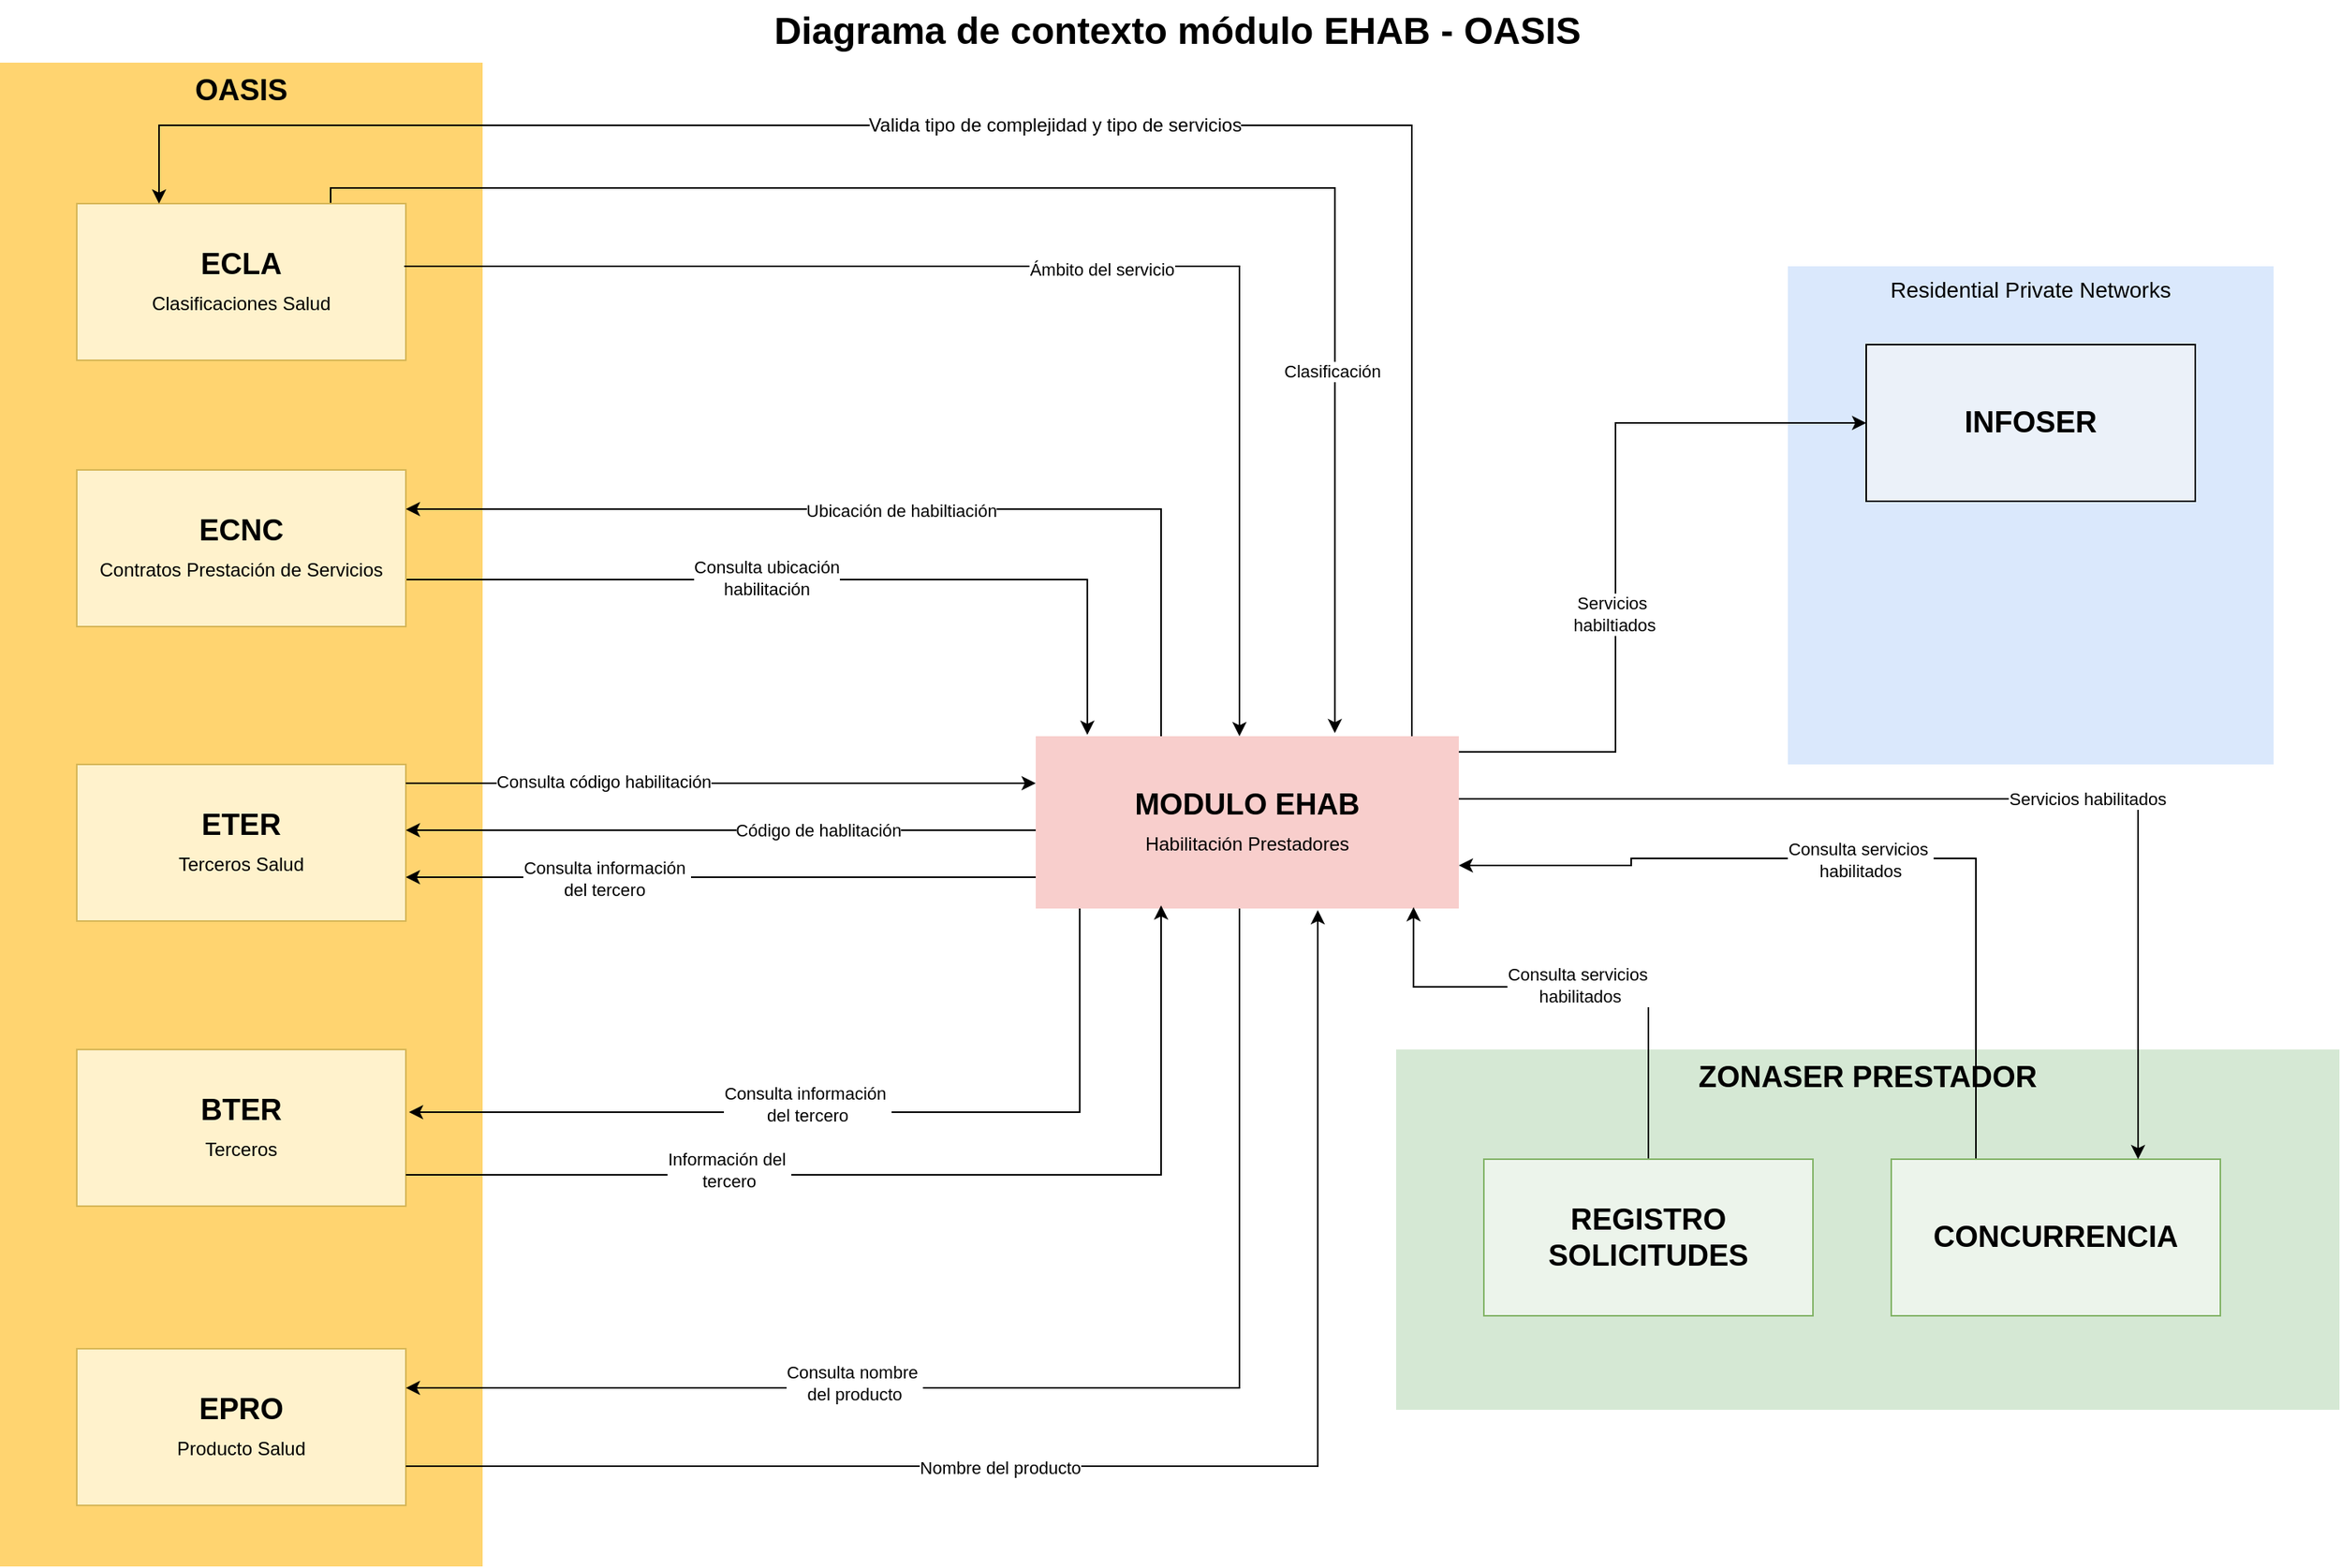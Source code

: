 <mxfile version="26.1.0">
  <diagram name="Page-1" id="e3a06f82-3646-2815-327d-82caf3d4e204">
    <mxGraphModel dx="1434" dy="746" grid="1" gridSize="10" guides="1" tooltips="1" connect="1" arrows="1" fold="1" page="1" pageScale="1.5" pageWidth="1169" pageHeight="826" background="none" math="0" shadow="0">
      <root>
        <mxCell id="0" style=";html=1;" />
        <mxCell id="1" style=";html=1;" parent="0" />
        <mxCell id="6a7d8f32e03d9370-61" value="MODULO EHAB&lt;div&gt;&lt;font style=&quot;font-weight: normal; font-size: 12px;&quot;&gt;Habilitación Prestadores&lt;/font&gt;&lt;/div&gt;" style="whiteSpace=wrap;html=1;fillColor=#f8cecc;fontSize=19;strokeColor=none;verticalAlign=middle;fontStyle=1" parent="1" vertex="1">
          <mxGeometry x="840" y="480" width="270" height="110" as="geometry" />
        </mxCell>
        <mxCell id="6a7d8f32e03d9370-60" value="ZONASER PRESTADOR" style="whiteSpace=wrap;html=1;fillColor=#d5e8d4;fontSize=19;strokeColor=none;verticalAlign=top;fontStyle=1" parent="1" vertex="1">
          <mxGeometry x="1070" y="680" width="602" height="230" as="geometry" />
        </mxCell>
        <mxCell id="6a7d8f32e03d9370-57" value="&lt;b&gt;OASIS&lt;/b&gt;" style="whiteSpace=wrap;html=1;fillColor=#FFD470;gradientColor=none;fontSize=19;strokeColor=none;verticalAlign=top;" parent="1" vertex="1">
          <mxGeometry x="179" y="50" width="308" height="960" as="geometry" />
        </mxCell>
        <mxCell id="6a7d8f32e03d9370-58" value="Residential Private Networks" style="whiteSpace=wrap;html=1;fillColor=#dae8fc;fontSize=14;strokeColor=none;verticalAlign=top;" parent="1" vertex="1">
          <mxGeometry x="1320" y="180" width="310" height="318" as="geometry" />
        </mxCell>
        <mxCell id="6a7d8f32e03d9370-62" value="Diagrama de contexto módulo EHAB - OASIS" style="text;strokeColor=none;fillColor=none;html=1;fontSize=24;fontStyle=1;verticalAlign=middle;align=center;" parent="1" vertex="1">
          <mxGeometry x="499" y="10" width="861" height="40" as="geometry" />
        </mxCell>
        <mxCell id="-7o_0wjlVXE3UUxIR0NO-4" style="edgeStyle=orthogonalEdgeStyle;rounded=0;orthogonalLoop=1;jettySize=auto;html=1;entryX=0.707;entryY=-0.018;entryDx=0;entryDy=0;entryPerimeter=0;" parent="1" edge="1" target="6a7d8f32e03d9370-61">
          <mxGeometry relative="1" as="geometry">
            <mxPoint x="1027" y="460" as="targetPoint" />
            <Array as="points">
              <mxPoint x="390" y="130" />
              <mxPoint x="1031" y="130" />
            </Array>
            <mxPoint x="390" y="140" as="sourcePoint" />
          </mxGeometry>
        </mxCell>
        <mxCell id="-7o_0wjlVXE3UUxIR0NO-5" value="Clasificación" style="edgeLabel;html=1;align=center;verticalAlign=middle;resizable=0;points=[];" parent="-7o_0wjlVXE3UUxIR0NO-4" vertex="1" connectable="0">
          <mxGeometry x="0.538" y="-2" relative="1" as="geometry">
            <mxPoint as="offset" />
          </mxGeometry>
        </mxCell>
        <mxCell id="-7o_0wjlVXE3UUxIR0NO-1" value="ECLA&lt;div&gt;&lt;font style=&quot;font-size: 12px; font-weight: normal;&quot;&gt;Clasificaciones Salud&lt;/font&gt;&lt;/div&gt;" style="whiteSpace=wrap;html=1;fillColor=#fff2cc;fontSize=19;strokeColor=#d6b656;verticalAlign=middle;fontStyle=1" parent="1" vertex="1">
          <mxGeometry x="228" y="140" width="210" height="100" as="geometry" />
        </mxCell>
        <mxCell id="-7o_0wjlVXE3UUxIR0NO-2" style="edgeStyle=orthogonalEdgeStyle;rounded=0;orthogonalLoop=1;jettySize=auto;html=1;entryX=0.25;entryY=0;entryDx=0;entryDy=0;exitX=0.889;exitY=0;exitDx=0;exitDy=0;exitPerimeter=0;" parent="1" edge="1" target="-7o_0wjlVXE3UUxIR0NO-1" source="6a7d8f32e03d9370-61">
          <mxGeometry relative="1" as="geometry">
            <mxPoint x="1090" y="440" as="sourcePoint" />
            <mxPoint x="430" y="90" as="targetPoint" />
            <Array as="points">
              <mxPoint x="1080" y="90" />
              <mxPoint x="281" y="90" />
            </Array>
          </mxGeometry>
        </mxCell>
        <mxCell id="-7o_0wjlVXE3UUxIR0NO-3" value="Valida tipo de complejidad y tipo de servicios" style="edgeLabel;html=1;align=center;verticalAlign=middle;resizable=0;points=[];fontSize=12;" parent="-7o_0wjlVXE3UUxIR0NO-2" vertex="1" connectable="0">
          <mxGeometry x="-0.002" y="-1" relative="1" as="geometry">
            <mxPoint y="1" as="offset" />
          </mxGeometry>
        </mxCell>
        <mxCell id="BlY4hrDkD569rEbZpt_4-11" style="edgeStyle=orthogonalEdgeStyle;rounded=0;orthogonalLoop=1;jettySize=auto;html=1;entryX=0.122;entryY=-0.008;entryDx=0;entryDy=0;entryPerimeter=0;" edge="1" parent="1" source="-7o_0wjlVXE3UUxIR0NO-6" target="6a7d8f32e03d9370-61">
          <mxGeometry relative="1" as="geometry">
            <mxPoint x="840" y="490" as="targetPoint" />
            <Array as="points">
              <mxPoint x="873" y="380" />
            </Array>
          </mxGeometry>
        </mxCell>
        <mxCell id="BlY4hrDkD569rEbZpt_4-12" value="Consulta ubicación&lt;div&gt;habilitación&lt;/div&gt;" style="edgeLabel;html=1;align=center;verticalAlign=middle;resizable=0;points=[];" vertex="1" connectable="0" parent="BlY4hrDkD569rEbZpt_4-11">
          <mxGeometry x="-0.139" y="1" relative="1" as="geometry">
            <mxPoint as="offset" />
          </mxGeometry>
        </mxCell>
        <mxCell id="-7o_0wjlVXE3UUxIR0NO-6" value="ECNC&lt;div&gt;&lt;font style=&quot;font-size: 12px; font-weight: normal;&quot;&gt;Contratos Prestación de Servicios&lt;/font&gt;&lt;/div&gt;" style="whiteSpace=wrap;html=1;fillColor=#fff2cc;fontSize=19;strokeColor=#d6b656;verticalAlign=middle;fontStyle=1" parent="1" vertex="1">
          <mxGeometry x="228" y="310" width="210" height="100" as="geometry" />
        </mxCell>
        <mxCell id="-7o_0wjlVXE3UUxIR0NO-7" value="ETER&lt;div&gt;&lt;span style=&quot;font-weight: normal;&quot;&gt;&lt;font style=&quot;font-size: 12px;&quot;&gt;T&lt;/font&gt;&lt;/span&gt;&lt;font style=&quot;font-size: 12px; font-weight: normal;&quot;&gt;erceros Salud&lt;/font&gt;&lt;/div&gt;" style="whiteSpace=wrap;html=1;fillColor=#fff2cc;fontSize=19;strokeColor=#d6b656;verticalAlign=middle;fontStyle=1" parent="1" vertex="1">
          <mxGeometry x="228" y="498" width="210" height="100" as="geometry" />
        </mxCell>
        <mxCell id="-7o_0wjlVXE3UUxIR0NO-8" value="BTER&lt;div&gt;&lt;font style=&quot;font-size: 12px; font-weight: normal;&quot;&gt;Terceros&lt;/font&gt;&lt;/div&gt;" style="whiteSpace=wrap;html=1;fillColor=#fff2cc;fontSize=19;strokeColor=#d6b656;verticalAlign=middle;fontStyle=1" parent="1" vertex="1">
          <mxGeometry x="228" y="680" width="210" height="100" as="geometry" />
        </mxCell>
        <mxCell id="-7o_0wjlVXE3UUxIR0NO-16" style="edgeStyle=orthogonalEdgeStyle;rounded=0;orthogonalLoop=1;jettySize=auto;html=1;entryX=0.893;entryY=0.992;entryDx=0;entryDy=0;entryPerimeter=0;" parent="1" source="-7o_0wjlVXE3UUxIR0NO-10" target="6a7d8f32e03d9370-61" edge="1">
          <mxGeometry relative="1" as="geometry">
            <mxPoint x="930" y="560" as="targetPoint" />
            <Array as="points">
              <mxPoint x="1231" y="640" />
              <mxPoint x="1081" y="640" />
            </Array>
          </mxGeometry>
        </mxCell>
        <mxCell id="-7o_0wjlVXE3UUxIR0NO-17" value="Consulta servicios&amp;nbsp;&lt;div&gt;habilitados&lt;/div&gt;" style="edgeLabel;html=1;align=center;verticalAlign=middle;resizable=0;points=[];" parent="-7o_0wjlVXE3UUxIR0NO-16" vertex="1" connectable="0">
          <mxGeometry x="-0.013" y="-1" relative="1" as="geometry">
            <mxPoint x="-1" as="offset" />
          </mxGeometry>
        </mxCell>
        <mxCell id="-7o_0wjlVXE3UUxIR0NO-10" value="REGISTRO SOLICITUDES" style="whiteSpace=wrap;html=1;fillColor=light-dark(#ecf4eb, #1f2f1e);fontSize=19;strokeColor=#82b366;verticalAlign=middle;fontStyle=1" parent="1" vertex="1">
          <mxGeometry x="1126" y="750" width="210" height="100" as="geometry" />
        </mxCell>
        <mxCell id="-7o_0wjlVXE3UUxIR0NO-18" style="edgeStyle=orthogonalEdgeStyle;rounded=0;orthogonalLoop=1;jettySize=auto;html=1;entryX=1;entryY=0.75;entryDx=0;entryDy=0;" parent="1" source="-7o_0wjlVXE3UUxIR0NO-11" target="6a7d8f32e03d9370-61" edge="1">
          <mxGeometry relative="1" as="geometry">
            <mxPoint x="1190" y="590" as="targetPoint" />
            <Array as="points">
              <mxPoint x="1440" y="558" />
              <mxPoint x="1220" y="558" />
            </Array>
          </mxGeometry>
        </mxCell>
        <mxCell id="-7o_0wjlVXE3UUxIR0NO-19" value="Consulta servicios&amp;nbsp;&lt;div&gt;habilitados&lt;/div&gt;" style="edgeLabel;html=1;align=center;verticalAlign=middle;resizable=0;points=[];" parent="-7o_0wjlVXE3UUxIR0NO-18" vertex="1" connectable="0">
          <mxGeometry x="0.008" y="1" relative="1" as="geometry">
            <mxPoint x="-1" as="offset" />
          </mxGeometry>
        </mxCell>
        <mxCell id="-7o_0wjlVXE3UUxIR0NO-11" value="CONCURRENCIA" style="whiteSpace=wrap;html=1;fillColor=light-dark(#ecf4eb, #1f2f1e);fontSize=19;strokeColor=#82b366;verticalAlign=middle;fontStyle=1" parent="1" vertex="1">
          <mxGeometry x="1386" y="750" width="210" height="100" as="geometry" />
        </mxCell>
        <mxCell id="-7o_0wjlVXE3UUxIR0NO-12" value="INFOSER" style="whiteSpace=wrap;html=1;fillColor=light-dark(#ebf1f9, #1d293b);fontSize=19;strokeColor=default;verticalAlign=middle;fontStyle=1;" parent="1" vertex="1">
          <mxGeometry x="1370" y="230" width="210" height="100" as="geometry" />
        </mxCell>
        <mxCell id="-7o_0wjlVXE3UUxIR0NO-13" style="edgeStyle=orthogonalEdgeStyle;rounded=0;orthogonalLoop=1;jettySize=auto;html=1;exitX=0.104;exitY=1;exitDx=0;exitDy=0;exitPerimeter=0;" parent="1" source="6a7d8f32e03d9370-61" edge="1">
          <mxGeometry relative="1" as="geometry">
            <mxPoint x="840" y="530" as="sourcePoint" />
            <mxPoint x="440" y="720" as="targetPoint" />
            <Array as="points">
              <mxPoint x="868" y="720" />
            </Array>
          </mxGeometry>
        </mxCell>
        <mxCell id="-7o_0wjlVXE3UUxIR0NO-15" value="Consulta información&amp;nbsp;&lt;div&gt;del tercero&lt;/div&gt;" style="edgeLabel;html=1;align=center;verticalAlign=middle;resizable=0;points=[];" parent="-7o_0wjlVXE3UUxIR0NO-13" vertex="1" connectable="0">
          <mxGeometry x="-0.029" relative="1" as="geometry">
            <mxPoint x="-33" y="-5" as="offset" />
          </mxGeometry>
        </mxCell>
        <mxCell id="BlY4hrDkD569rEbZpt_4-1" value="EPRO&lt;div&gt;&lt;font style=&quot;font-size: 12px; font-weight: normal;&quot;&gt;Producto Salud&lt;/font&gt;&lt;/div&gt;" style="whiteSpace=wrap;html=1;fillColor=#fff2cc;fontSize=19;strokeColor=#d6b656;verticalAlign=middle;fontStyle=1" vertex="1" parent="1">
          <mxGeometry x="228" y="871.04" width="210" height="100" as="geometry" />
        </mxCell>
        <mxCell id="BlY4hrDkD569rEbZpt_4-2" style="edgeStyle=orthogonalEdgeStyle;rounded=0;orthogonalLoop=1;jettySize=auto;html=1;exitX=1;exitY=0.75;exitDx=0;exitDy=0;" edge="1" parent="1" source="BlY4hrDkD569rEbZpt_4-1">
          <mxGeometry relative="1" as="geometry">
            <mxPoint x="1020" y="591" as="targetPoint" />
            <Array as="points">
              <mxPoint x="1020" y="946" />
            </Array>
          </mxGeometry>
        </mxCell>
        <mxCell id="BlY4hrDkD569rEbZpt_4-3" value="Nombre del producto" style="edgeLabel;html=1;align=center;verticalAlign=middle;resizable=0;points=[];" vertex="1" connectable="0" parent="BlY4hrDkD569rEbZpt_4-2">
          <mxGeometry x="-0.191" y="-1" relative="1" as="geometry">
            <mxPoint as="offset" />
          </mxGeometry>
        </mxCell>
        <mxCell id="BlY4hrDkD569rEbZpt_4-6" style="edgeStyle=orthogonalEdgeStyle;rounded=0;orthogonalLoop=1;jettySize=auto;html=1;" edge="1" parent="1" source="-7o_0wjlVXE3UUxIR0NO-8">
          <mxGeometry relative="1" as="geometry">
            <mxPoint x="920" y="588" as="targetPoint" />
            <Array as="points">
              <mxPoint x="333" y="760" />
              <mxPoint x="920" y="760" />
            </Array>
          </mxGeometry>
        </mxCell>
        <mxCell id="BlY4hrDkD569rEbZpt_4-7" value="Información del&amp;nbsp;&lt;div&gt;tercero&lt;/div&gt;" style="edgeLabel;html=1;align=center;verticalAlign=middle;resizable=0;points=[];" vertex="1" connectable="0" parent="BlY4hrDkD569rEbZpt_4-6">
          <mxGeometry x="-0.372" y="3" relative="1" as="geometry">
            <mxPoint as="offset" />
          </mxGeometry>
        </mxCell>
        <mxCell id="BlY4hrDkD569rEbZpt_4-8" style="edgeStyle=orthogonalEdgeStyle;rounded=0;orthogonalLoop=1;jettySize=auto;html=1;" edge="1" parent="1" source="6a7d8f32e03d9370-61" target="-7o_0wjlVXE3UUxIR0NO-12">
          <mxGeometry relative="1" as="geometry">
            <Array as="points">
              <mxPoint x="1210" y="490" />
              <mxPoint x="1210" y="280" />
            </Array>
          </mxGeometry>
        </mxCell>
        <mxCell id="BlY4hrDkD569rEbZpt_4-9" value="Servicios&amp;nbsp;&lt;div&gt;habiltiados&lt;/div&gt;" style="edgeLabel;html=1;align=center;verticalAlign=middle;resizable=0;points=[];" vertex="1" connectable="0" parent="BlY4hrDkD569rEbZpt_4-8">
          <mxGeometry x="-0.2" y="1" relative="1" as="geometry">
            <mxPoint as="offset" />
          </mxGeometry>
        </mxCell>
        <mxCell id="BlY4hrDkD569rEbZpt_4-10" style="edgeStyle=orthogonalEdgeStyle;rounded=0;orthogonalLoop=1;jettySize=auto;html=1;entryX=1;entryY=0.25;entryDx=0;entryDy=0;" edge="1" parent="1" source="6a7d8f32e03d9370-61" target="-7o_0wjlVXE3UUxIR0NO-6">
          <mxGeometry relative="1" as="geometry">
            <mxPoint x="700" y="300" as="targetPoint" />
            <Array as="points">
              <mxPoint x="920" y="335" />
            </Array>
          </mxGeometry>
        </mxCell>
        <mxCell id="BlY4hrDkD569rEbZpt_4-21" value="Ubicación de habiltiación" style="edgeLabel;html=1;align=center;verticalAlign=middle;resizable=0;points=[];" vertex="1" connectable="0" parent="BlY4hrDkD569rEbZpt_4-10">
          <mxGeometry x="-0.008" y="1" relative="1" as="geometry">
            <mxPoint as="offset" />
          </mxGeometry>
        </mxCell>
        <mxCell id="BlY4hrDkD569rEbZpt_4-13" style="edgeStyle=orthogonalEdgeStyle;rounded=0;orthogonalLoop=1;jettySize=auto;html=1;entryX=0.75;entryY=0;entryDx=0;entryDy=0;" edge="1" parent="1" source="6a7d8f32e03d9370-61" target="-7o_0wjlVXE3UUxIR0NO-11">
          <mxGeometry relative="1" as="geometry">
            <Array as="points">
              <mxPoint x="1544" y="520" />
            </Array>
          </mxGeometry>
        </mxCell>
        <mxCell id="BlY4hrDkD569rEbZpt_4-14" value="Servicios habilitados" style="edgeLabel;html=1;align=center;verticalAlign=middle;resizable=0;points=[];" vertex="1" connectable="0" parent="BlY4hrDkD569rEbZpt_4-13">
          <mxGeometry x="0.208" relative="1" as="geometry">
            <mxPoint as="offset" />
          </mxGeometry>
        </mxCell>
        <mxCell id="BlY4hrDkD569rEbZpt_4-4" style="edgeStyle=orthogonalEdgeStyle;rounded=0;orthogonalLoop=1;jettySize=auto;html=1;entryX=1;entryY=0.25;entryDx=0;entryDy=0;" edge="1" parent="1" target="BlY4hrDkD569rEbZpt_4-1">
          <mxGeometry relative="1" as="geometry">
            <mxPoint x="970" y="590" as="sourcePoint" />
            <mxPoint x="570" y="851.04" as="targetPoint" />
            <Array as="points">
              <mxPoint x="970" y="896" />
            </Array>
          </mxGeometry>
        </mxCell>
        <mxCell id="BlY4hrDkD569rEbZpt_4-5" value="Consulta nombre&amp;nbsp;&lt;div&gt;del producto&lt;/div&gt;" style="edgeLabel;html=1;align=center;verticalAlign=middle;resizable=0;points=[];" vertex="1" connectable="0" parent="BlY4hrDkD569rEbZpt_4-4">
          <mxGeometry x="0.319" y="-3" relative="1" as="geometry">
            <mxPoint as="offset" />
          </mxGeometry>
        </mxCell>
        <mxCell id="BlY4hrDkD569rEbZpt_4-15" style="edgeStyle=orthogonalEdgeStyle;rounded=0;orthogonalLoop=1;jettySize=auto;html=1;" edge="1" parent="1" source="6a7d8f32e03d9370-61" target="-7o_0wjlVXE3UUxIR0NO-7">
          <mxGeometry relative="1" as="geometry">
            <mxPoint x="440" y="500" as="targetPoint" />
            <Array as="points">
              <mxPoint x="640" y="570" />
              <mxPoint x="640" y="570" />
            </Array>
          </mxGeometry>
        </mxCell>
        <mxCell id="BlY4hrDkD569rEbZpt_4-16" value="Consulta información&amp;nbsp;&lt;div&gt;del tercero&lt;span style=&quot;background-color: light-dark(#ffffff, var(--ge-dark-color, #121212)); color: light-dark(rgb(0, 0, 0), rgb(255, 255, 255));&quot;&gt;&amp;nbsp;&lt;/span&gt;&lt;/div&gt;" style="edgeLabel;html=1;align=center;verticalAlign=middle;resizable=0;points=[];" vertex="1" connectable="0" parent="BlY4hrDkD569rEbZpt_4-15">
          <mxGeometry x="0.362" y="1" relative="1" as="geometry">
            <mxPoint as="offset" />
          </mxGeometry>
        </mxCell>
        <mxCell id="BlY4hrDkD569rEbZpt_4-17" style="edgeStyle=orthogonalEdgeStyle;rounded=0;orthogonalLoop=1;jettySize=auto;html=1;" edge="1" parent="1">
          <mxGeometry relative="1" as="geometry">
            <mxPoint x="440" y="510" as="sourcePoint" />
            <mxPoint x="840" y="510" as="targetPoint" />
            <Array as="points">
              <mxPoint x="438" y="510" />
              <mxPoint x="840" y="510" />
            </Array>
          </mxGeometry>
        </mxCell>
        <mxCell id="BlY4hrDkD569rEbZpt_4-18" value="Consulta código habilitación" style="edgeLabel;html=1;align=center;verticalAlign=middle;resizable=0;points=[];" vertex="1" connectable="0" parent="BlY4hrDkD569rEbZpt_4-17">
          <mxGeometry x="-0.368" y="1" relative="1" as="geometry">
            <mxPoint as="offset" />
          </mxGeometry>
        </mxCell>
        <mxCell id="BlY4hrDkD569rEbZpt_4-19" style="edgeStyle=orthogonalEdgeStyle;rounded=0;orthogonalLoop=1;jettySize=auto;html=1;" edge="1" parent="1" source="6a7d8f32e03d9370-61" target="-7o_0wjlVXE3UUxIR0NO-7">
          <mxGeometry relative="1" as="geometry">
            <Array as="points">
              <mxPoint x="600" y="540" />
              <mxPoint x="600" y="540" />
            </Array>
          </mxGeometry>
        </mxCell>
        <mxCell id="BlY4hrDkD569rEbZpt_4-20" value="Código de hablitación" style="edgeLabel;html=1;align=center;verticalAlign=middle;resizable=0;points=[];" vertex="1" connectable="0" parent="BlY4hrDkD569rEbZpt_4-19">
          <mxGeometry x="0.444" y="2" relative="1" as="geometry">
            <mxPoint x="151" y="-2" as="offset" />
          </mxGeometry>
        </mxCell>
        <mxCell id="-7o_0wjlVXE3UUxIR0NO-20" style="edgeStyle=orthogonalEdgeStyle;rounded=0;orthogonalLoop=1;jettySize=auto;html=1;exitX=0.995;exitY=0.4;exitDx=0;exitDy=0;exitPerimeter=0;" parent="1" source="-7o_0wjlVXE3UUxIR0NO-1" edge="1">
          <mxGeometry relative="1" as="geometry">
            <Array as="points">
              <mxPoint x="970" y="180" />
              <mxPoint x="970" y="477" />
            </Array>
            <mxPoint x="740" y="220" as="sourcePoint" />
            <mxPoint x="970" y="480" as="targetPoint" />
          </mxGeometry>
        </mxCell>
        <mxCell id="-7o_0wjlVXE3UUxIR0NO-21" value="Ámbito del servicio" style="edgeLabel;html=1;align=center;verticalAlign=middle;resizable=0;points=[];" parent="-7o_0wjlVXE3UUxIR0NO-20" vertex="1" connectable="0">
          <mxGeometry x="0.068" y="-2" relative="1" as="geometry">
            <mxPoint as="offset" />
          </mxGeometry>
        </mxCell>
      </root>
    </mxGraphModel>
  </diagram>
</mxfile>
